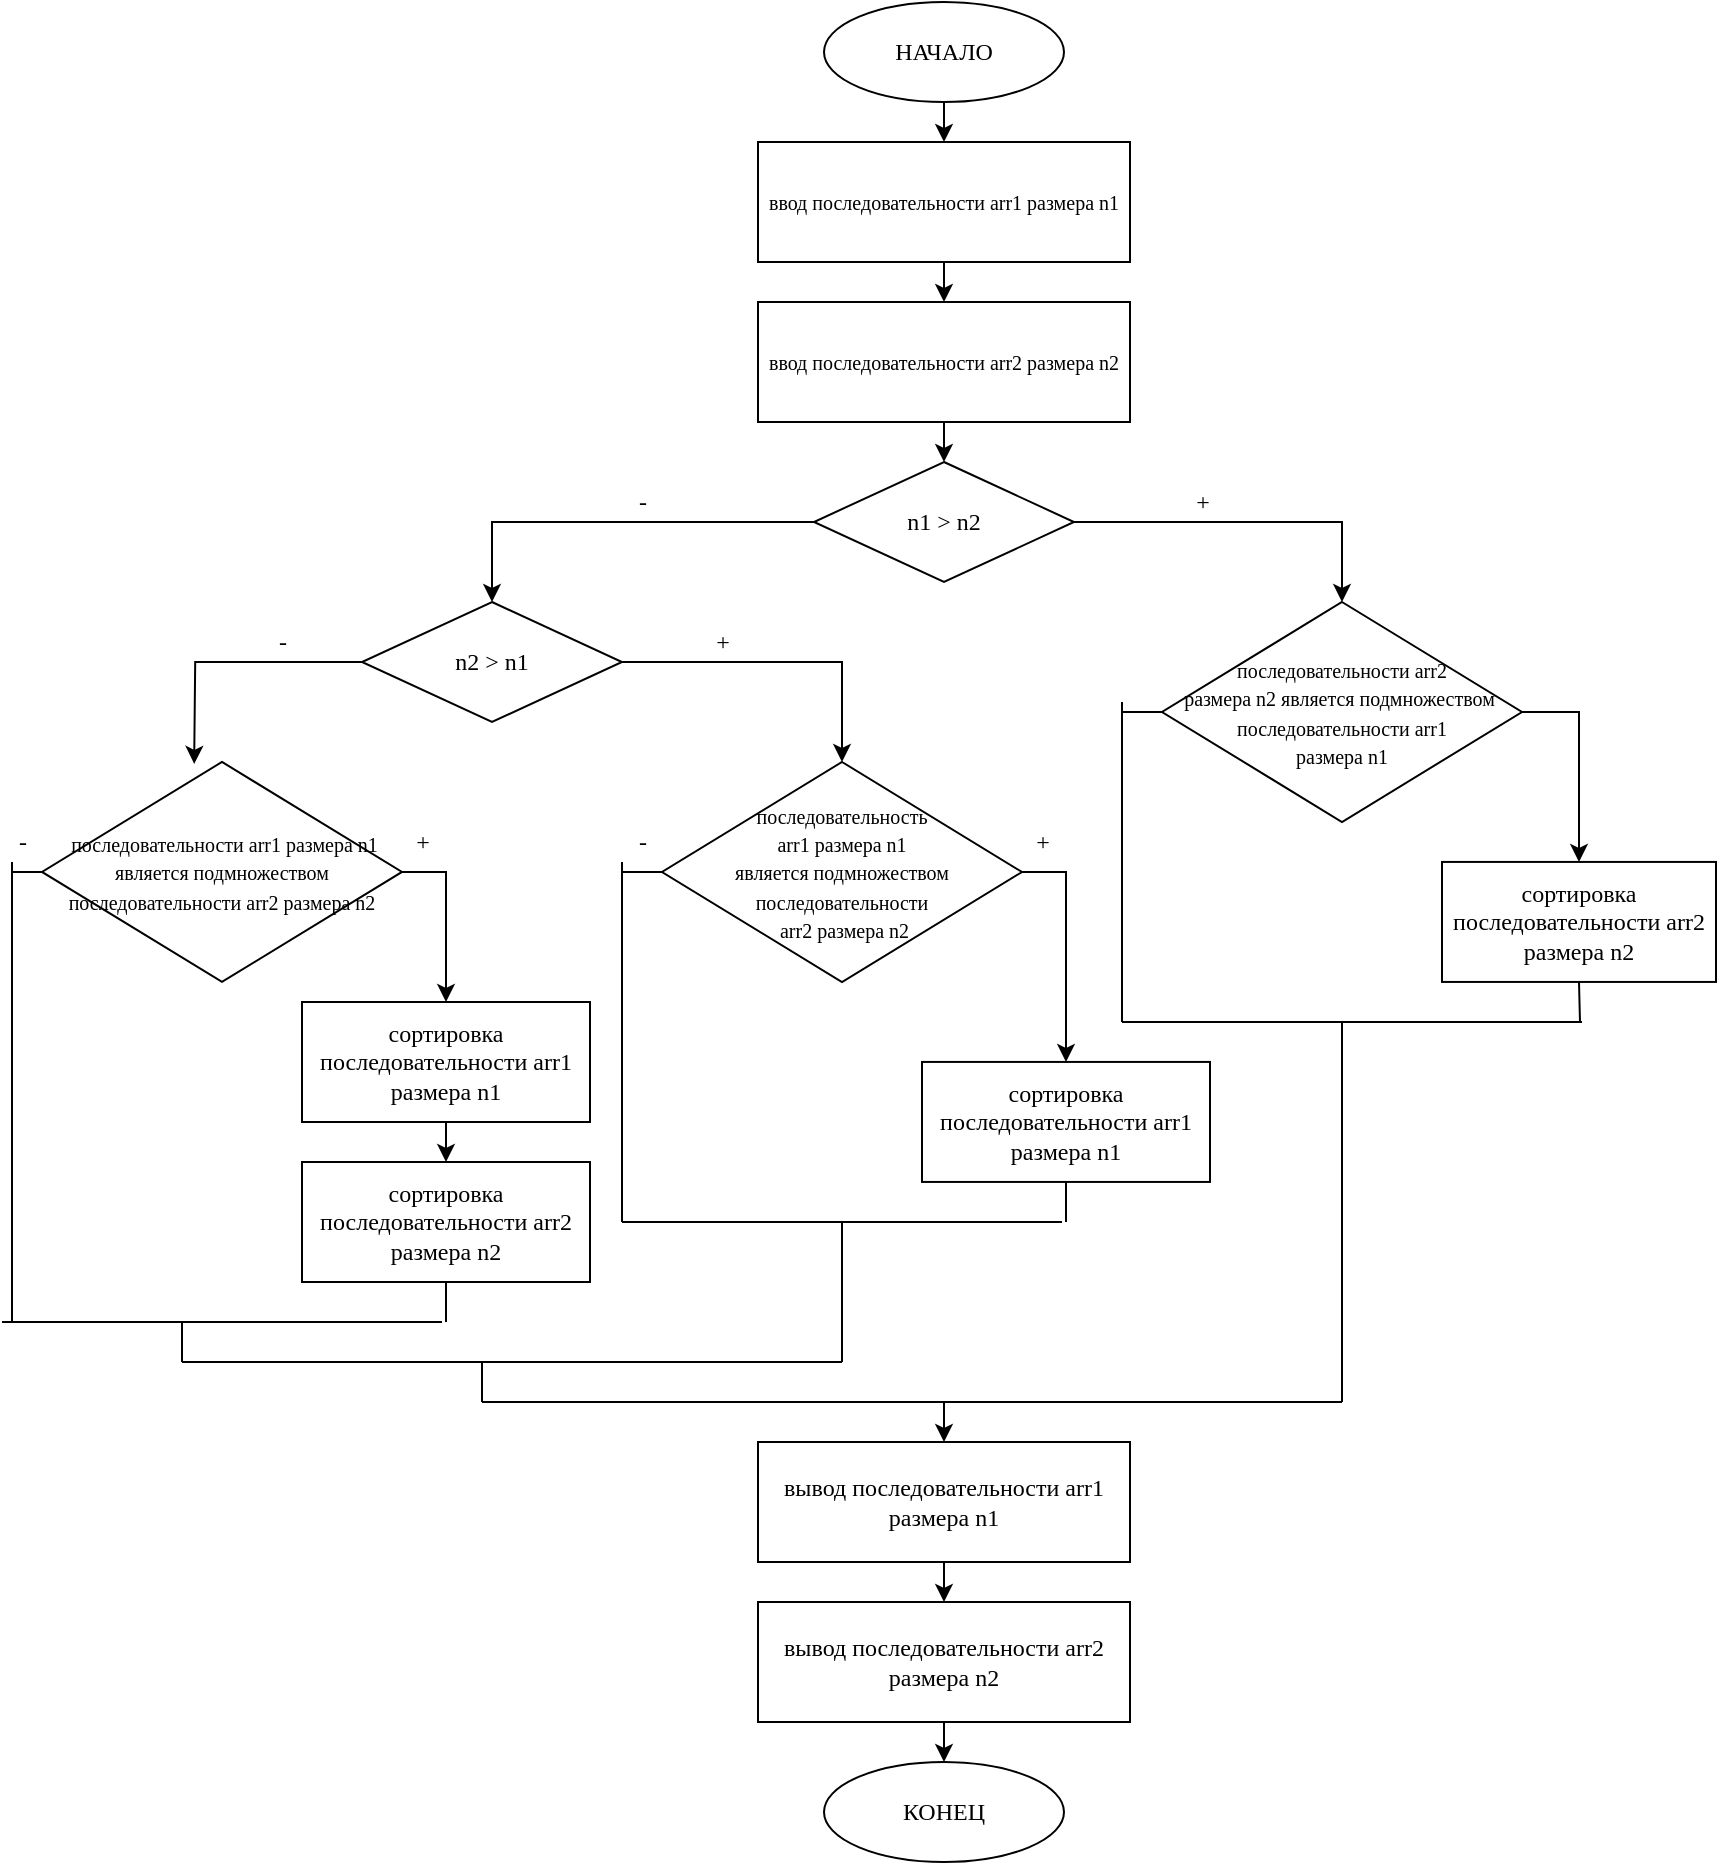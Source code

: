 <mxfile version="13.7.9" type="device"><diagram id="C5RBs43oDa-KdzZeNtuy" name="Page-1"><mxGraphModel dx="1038" dy="607" grid="1" gridSize="10" guides="1" tooltips="1" connect="1" arrows="1" fold="1" page="1" pageScale="1" pageWidth="827" pageHeight="1169" math="0" shadow="0"><root><mxCell id="WIyWlLk6GJQsqaUBKTNV-0"/><mxCell id="WIyWlLk6GJQsqaUBKTNV-1" parent="WIyWlLk6GJQsqaUBKTNV-0"/><mxCell id="cRzLFDGg09H-h5avVu-v-1" style="edgeStyle=orthogonalEdgeStyle;rounded=0;orthogonalLoop=1;jettySize=auto;html=1;exitX=0.5;exitY=1;exitDx=0;exitDy=0;entryX=0.5;entryY=0;entryDx=0;entryDy=0;" parent="WIyWlLk6GJQsqaUBKTNV-1" source="YQvYPrHu8vVZpCkomsbL-0" edge="1"><mxGeometry relative="1" as="geometry"><mxPoint x="471" y="70" as="targetPoint"/></mxGeometry></mxCell><mxCell id="YQvYPrHu8vVZpCkomsbL-0" value="&lt;font face=&quot;Lucida Console&quot;&gt;НАЧАЛО&lt;/font&gt;" style="ellipse;whiteSpace=wrap;html=1;" parent="WIyWlLk6GJQsqaUBKTNV-1" vertex="1"><mxGeometry x="411" width="120" height="50" as="geometry"/></mxCell><mxCell id="iJI4ktpJheiWDj3L0UaN-1" style="edgeStyle=orthogonalEdgeStyle;rounded=0;orthogonalLoop=1;jettySize=auto;html=1;exitX=0.5;exitY=1;exitDx=0;exitDy=0;entryX=0.5;entryY=0;entryDx=0;entryDy=0;" parent="WIyWlLk6GJQsqaUBKTNV-1" source="YQvYPrHu8vVZpCkomsbL-3" edge="1"><mxGeometry relative="1" as="geometry"><mxPoint x="471" y="150" as="targetPoint"/></mxGeometry></mxCell><mxCell id="YQvYPrHu8vVZpCkomsbL-3" value="&lt;font face=&quot;Lucida Console&quot; style=&quot;font-size: 10px&quot;&gt;ввод последовательности arr1 размера n1&lt;/font&gt;" style="rounded=0;whiteSpace=wrap;html=1;" parent="WIyWlLk6GJQsqaUBKTNV-1" vertex="1"><mxGeometry x="378" y="70" width="186" height="60" as="geometry"/></mxCell><mxCell id="iJI4ktpJheiWDj3L0UaN-3" style="edgeStyle=orthogonalEdgeStyle;rounded=0;orthogonalLoop=1;jettySize=auto;html=1;exitX=0.5;exitY=1;exitDx=0;exitDy=0;entryX=0.5;entryY=0;entryDx=0;entryDy=0;" parent="WIyWlLk6GJQsqaUBKTNV-1" source="YQvYPrHu8vVZpCkomsbL-4" target="-kZxtSm9DLS-2x9BwYPV-20" edge="1"><mxGeometry relative="1" as="geometry"/></mxCell><mxCell id="YQvYPrHu8vVZpCkomsbL-4" value="&lt;font style=&quot;font-size: 10px&quot; face=&quot;Lucida Console&quot;&gt;ввод последовательности arr2 размера n2&lt;/font&gt;" style="rounded=0;whiteSpace=wrap;html=1;" parent="WIyWlLk6GJQsqaUBKTNV-1" vertex="1"><mxGeometry x="378" y="150" width="186" height="60" as="geometry"/></mxCell><mxCell id="YQvYPrHu8vVZpCkomsbL-24" value="&lt;font face=&quot;Lucida Console&quot;&gt;КОНЕЦ&lt;/font&gt;" style="ellipse;whiteSpace=wrap;html=1;" parent="WIyWlLk6GJQsqaUBKTNV-1" vertex="1"><mxGeometry x="411" y="880" width="120" height="50" as="geometry"/></mxCell><mxCell id="-kZxtSm9DLS-2x9BwYPV-17" style="edgeStyle=orthogonalEdgeStyle;rounded=0;orthogonalLoop=1;jettySize=auto;html=1;exitX=0.5;exitY=1;exitDx=0;exitDy=0;entryX=0.5;entryY=0;entryDx=0;entryDy=0;" parent="WIyWlLk6GJQsqaUBKTNV-1" source="-kZxtSm9DLS-2x9BwYPV-13" target="-kZxtSm9DLS-2x9BwYPV-16" edge="1"><mxGeometry relative="1" as="geometry"/></mxCell><mxCell id="-kZxtSm9DLS-2x9BwYPV-13" value="&lt;font face=&quot;Lucida Console&quot;&gt;вывод последовательности arr1 размера n1&lt;/font&gt;" style="rounded=0;whiteSpace=wrap;html=1;" parent="WIyWlLk6GJQsqaUBKTNV-1" vertex="1"><mxGeometry x="378" y="720" width="186" height="60" as="geometry"/></mxCell><mxCell id="-kZxtSm9DLS-2x9BwYPV-18" style="edgeStyle=orthogonalEdgeStyle;rounded=0;orthogonalLoop=1;jettySize=auto;html=1;exitX=0.5;exitY=1;exitDx=0;exitDy=0;entryX=0.5;entryY=0;entryDx=0;entryDy=0;" parent="WIyWlLk6GJQsqaUBKTNV-1" source="-kZxtSm9DLS-2x9BwYPV-16" edge="1"><mxGeometry relative="1" as="geometry"><mxPoint x="471" y="880" as="targetPoint"/></mxGeometry></mxCell><mxCell id="-kZxtSm9DLS-2x9BwYPV-16" value="&lt;font face=&quot;Lucida Console&quot;&gt;вывод последовательности arr2 размера n2&lt;/font&gt;" style="rounded=0;whiteSpace=wrap;html=1;" parent="WIyWlLk6GJQsqaUBKTNV-1" vertex="1"><mxGeometry x="378" y="800" width="186" height="60" as="geometry"/></mxCell><mxCell id="-kZxtSm9DLS-2x9BwYPV-36" style="edgeStyle=orthogonalEdgeStyle;rounded=0;orthogonalLoop=1;jettySize=auto;html=1;exitX=0;exitY=0.5;exitDx=0;exitDy=0;entryX=0.5;entryY=0;entryDx=0;entryDy=0;" parent="WIyWlLk6GJQsqaUBKTNV-1" source="-kZxtSm9DLS-2x9BwYPV-20" target="-kZxtSm9DLS-2x9BwYPV-35" edge="1"><mxGeometry relative="1" as="geometry"/></mxCell><mxCell id="K4EIyhGeYzJR7H4LE_eX-0" style="edgeStyle=orthogonalEdgeStyle;rounded=0;orthogonalLoop=1;jettySize=auto;html=1;exitX=1;exitY=0.5;exitDx=0;exitDy=0;entryX=0.5;entryY=0;entryDx=0;entryDy=0;" parent="WIyWlLk6GJQsqaUBKTNV-1" source="-kZxtSm9DLS-2x9BwYPV-20" target="-kZxtSm9DLS-2x9BwYPV-23" edge="1"><mxGeometry relative="1" as="geometry"/></mxCell><mxCell id="-kZxtSm9DLS-2x9BwYPV-20" value="&lt;font face=&quot;Lucida Console&quot;&gt;n1 &amp;gt; n2&lt;/font&gt;" style="rhombus;whiteSpace=wrap;html=1;" parent="WIyWlLk6GJQsqaUBKTNV-1" vertex="1"><mxGeometry x="406" y="230" width="130" height="60" as="geometry"/></mxCell><mxCell id="-kZxtSm9DLS-2x9BwYPV-89" style="edgeStyle=orthogonalEdgeStyle;rounded=0;orthogonalLoop=1;jettySize=auto;html=1;exitX=1;exitY=0.5;exitDx=0;exitDy=0;entryX=0.5;entryY=0;entryDx=0;entryDy=0;" parent="WIyWlLk6GJQsqaUBKTNV-1" source="-kZxtSm9DLS-2x9BwYPV-23" target="-kZxtSm9DLS-2x9BwYPV-24" edge="1"><mxGeometry relative="1" as="geometry"/></mxCell><mxCell id="-kZxtSm9DLS-2x9BwYPV-23" value="&lt;font style=&quot;font-size: 10px&quot;&gt;&lt;span style=&quot;font-family: &amp;#34;lucida console&amp;#34;&quot;&gt;последовательности arr2 &lt;br&gt;размера n2 является подмножеством&amp;nbsp;&lt;br&gt;последовательности arr1 &lt;br&gt;размера n1&lt;/span&gt;&lt;/font&gt;" style="rhombus;whiteSpace=wrap;html=1;" parent="WIyWlLk6GJQsqaUBKTNV-1" vertex="1"><mxGeometry x="580" y="300" width="180" height="110" as="geometry"/></mxCell><mxCell id="-kZxtSm9DLS-2x9BwYPV-24" value="&lt;font face=&quot;Lucida Console&quot;&gt;сортировка последовательности arr2 размера n2&lt;/font&gt;" style="rounded=0;whiteSpace=wrap;html=1;" parent="WIyWlLk6GJQsqaUBKTNV-1" vertex="1"><mxGeometry x="720" y="429.97" width="137" height="60" as="geometry"/></mxCell><mxCell id="-kZxtSm9DLS-2x9BwYPV-39" style="edgeStyle=orthogonalEdgeStyle;rounded=0;orthogonalLoop=1;jettySize=auto;html=1;exitX=1;exitY=0.5;exitDx=0;exitDy=0;entryX=0.5;entryY=0;entryDx=0;entryDy=0;" parent="WIyWlLk6GJQsqaUBKTNV-1" source="-kZxtSm9DLS-2x9BwYPV-35" target="-kZxtSm9DLS-2x9BwYPV-42" edge="1"><mxGeometry relative="1" as="geometry"><mxPoint x="420" y="380" as="targetPoint"/></mxGeometry></mxCell><mxCell id="-kZxtSm9DLS-2x9BwYPV-41" style="edgeStyle=orthogonalEdgeStyle;rounded=0;orthogonalLoop=1;jettySize=auto;html=1;exitX=0;exitY=0.5;exitDx=0;exitDy=0;entryX=0.414;entryY=0.016;entryDx=0;entryDy=0;entryPerimeter=0;" parent="WIyWlLk6GJQsqaUBKTNV-1" source="-kZxtSm9DLS-2x9BwYPV-35" edge="1"><mxGeometry relative="1" as="geometry"><mxPoint x="96.08" y="380.96" as="targetPoint"/></mxGeometry></mxCell><mxCell id="-kZxtSm9DLS-2x9BwYPV-35" value="&lt;font face=&quot;Lucida Console&quot;&gt;n2 &amp;gt; n1&lt;/font&gt;" style="rhombus;whiteSpace=wrap;html=1;" parent="WIyWlLk6GJQsqaUBKTNV-1" vertex="1"><mxGeometry x="180" y="300" width="130" height="60" as="geometry"/></mxCell><mxCell id="-kZxtSm9DLS-2x9BwYPV-51" style="edgeStyle=orthogonalEdgeStyle;rounded=0;orthogonalLoop=1;jettySize=auto;html=1;exitX=1;exitY=0.5;exitDx=0;exitDy=0;entryX=0.5;entryY=0;entryDx=0;entryDy=0;" parent="WIyWlLk6GJQsqaUBKTNV-1" source="-kZxtSm9DLS-2x9BwYPV-42" target="-kZxtSm9DLS-2x9BwYPV-44" edge="1"><mxGeometry relative="1" as="geometry"/></mxCell><mxCell id="-kZxtSm9DLS-2x9BwYPV-42" value="&lt;span style=&quot;font-family: &amp;#34;lucida console&amp;#34; ; font-size: 10px&quot;&gt;последовательность &lt;br&gt;arr1 размера n1 &lt;br&gt;является подмножеством последовательности&lt;br&gt;&amp;nbsp;arr2 размера n2&lt;/span&gt;" style="rhombus;whiteSpace=wrap;html=1;" parent="WIyWlLk6GJQsqaUBKTNV-1" vertex="1"><mxGeometry x="330" y="380" width="180" height="110" as="geometry"/></mxCell><mxCell id="-kZxtSm9DLS-2x9BwYPV-44" value="&lt;font face=&quot;Lucida Console&quot;&gt;сортировка последовательности arr1 размера n1&lt;/font&gt;" style="rounded=0;whiteSpace=wrap;html=1;" parent="WIyWlLk6GJQsqaUBKTNV-1" vertex="1"><mxGeometry x="460" y="529.97" width="144" height="60" as="geometry"/></mxCell><mxCell id="-kZxtSm9DLS-2x9BwYPV-55" style="edgeStyle=orthogonalEdgeStyle;rounded=0;orthogonalLoop=1;jettySize=auto;html=1;exitX=1;exitY=0.5;exitDx=0;exitDy=0;entryX=0.5;entryY=0;entryDx=0;entryDy=0;" parent="WIyWlLk6GJQsqaUBKTNV-1" source="-kZxtSm9DLS-2x9BwYPV-47" target="-kZxtSm9DLS-2x9BwYPV-53" edge="1"><mxGeometry relative="1" as="geometry"/></mxCell><mxCell id="-kZxtSm9DLS-2x9BwYPV-47" value="&lt;span style=&quot;font-family: &amp;#34;lucida console&amp;#34; ; font-size: 10px&quot;&gt;&amp;nbsp;последовательности arr1 размера n1&lt;br&gt;является подмножеством последовательности arr2 размера n2&lt;/span&gt;" style="rhombus;whiteSpace=wrap;html=1;" parent="WIyWlLk6GJQsqaUBKTNV-1" vertex="1"><mxGeometry x="20" y="379.97" width="180" height="110" as="geometry"/></mxCell><mxCell id="-kZxtSm9DLS-2x9BwYPV-56" style="edgeStyle=orthogonalEdgeStyle;rounded=0;orthogonalLoop=1;jettySize=auto;html=1;exitX=0.5;exitY=1;exitDx=0;exitDy=0;entryX=0.5;entryY=0;entryDx=0;entryDy=0;" parent="WIyWlLk6GJQsqaUBKTNV-1" source="-kZxtSm9DLS-2x9BwYPV-53" target="-kZxtSm9DLS-2x9BwYPV-54" edge="1"><mxGeometry relative="1" as="geometry"/></mxCell><mxCell id="-kZxtSm9DLS-2x9BwYPV-53" value="&lt;font face=&quot;Lucida Console&quot;&gt;сортировка последовательности arr1 размера n1&lt;/font&gt;" style="rounded=0;whiteSpace=wrap;html=1;" parent="WIyWlLk6GJQsqaUBKTNV-1" vertex="1"><mxGeometry x="150" y="500" width="144" height="60" as="geometry"/></mxCell><mxCell id="-kZxtSm9DLS-2x9BwYPV-54" value="&lt;font face=&quot;Lucida Console&quot;&gt;сортировка последовательности arr2 размера n2&lt;/font&gt;" style="rounded=0;whiteSpace=wrap;html=1;" parent="WIyWlLk6GJQsqaUBKTNV-1" vertex="1"><mxGeometry x="150" y="580" width="144" height="60" as="geometry"/></mxCell><mxCell id="-kZxtSm9DLS-2x9BwYPV-57" value="" style="endArrow=none;html=1;entryX=0;entryY=0.5;entryDx=0;entryDy=0;" parent="WIyWlLk6GJQsqaUBKTNV-1" target="-kZxtSm9DLS-2x9BwYPV-47" edge="1"><mxGeometry width="50" height="50" relative="1" as="geometry"><mxPoint x="5" y="435" as="sourcePoint"/><mxPoint x="470" y="609.97" as="targetPoint"/></mxGeometry></mxCell><mxCell id="-kZxtSm9DLS-2x9BwYPV-58" value="" style="endArrow=none;html=1;" parent="WIyWlLk6GJQsqaUBKTNV-1" edge="1"><mxGeometry width="50" height="50" relative="1" as="geometry"><mxPoint x="5" y="660" as="sourcePoint"/><mxPoint x="5" y="430" as="targetPoint"/></mxGeometry></mxCell><mxCell id="-kZxtSm9DLS-2x9BwYPV-61" value="" style="endArrow=none;html=1;entryX=0.5;entryY=1;entryDx=0;entryDy=0;" parent="WIyWlLk6GJQsqaUBKTNV-1" target="-kZxtSm9DLS-2x9BwYPV-54" edge="1"><mxGeometry width="50" height="50" relative="1" as="geometry"><mxPoint x="222" y="660" as="sourcePoint"/><mxPoint x="470" y="539.97" as="targetPoint"/></mxGeometry></mxCell><mxCell id="-kZxtSm9DLS-2x9BwYPV-62" value="" style="endArrow=none;html=1;" parent="WIyWlLk6GJQsqaUBKTNV-1" edge="1"><mxGeometry width="50" height="50" relative="1" as="geometry"><mxPoint y="660" as="sourcePoint"/><mxPoint x="220" y="660" as="targetPoint"/></mxGeometry></mxCell><mxCell id="-kZxtSm9DLS-2x9BwYPV-63" value="" style="endArrow=none;html=1;" parent="WIyWlLk6GJQsqaUBKTNV-1" edge="1"><mxGeometry width="50" height="50" relative="1" as="geometry"><mxPoint x="90" y="660" as="sourcePoint"/><mxPoint x="90" y="680" as="targetPoint"/></mxGeometry></mxCell><mxCell id="-kZxtSm9DLS-2x9BwYPV-65" value="" style="endArrow=none;html=1;entryX=0;entryY=0.5;entryDx=0;entryDy=0;" parent="WIyWlLk6GJQsqaUBKTNV-1" target="-kZxtSm9DLS-2x9BwYPV-42" edge="1"><mxGeometry width="50" height="50" relative="1" as="geometry"><mxPoint x="310" y="435" as="sourcePoint"/><mxPoint x="470" y="539.97" as="targetPoint"/></mxGeometry></mxCell><mxCell id="-kZxtSm9DLS-2x9BwYPV-66" value="" style="endArrow=none;html=1;" parent="WIyWlLk6GJQsqaUBKTNV-1" edge="1"><mxGeometry width="50" height="50" relative="1" as="geometry"><mxPoint x="310" y="610" as="sourcePoint"/><mxPoint x="310" y="430" as="targetPoint"/></mxGeometry></mxCell><mxCell id="-kZxtSm9DLS-2x9BwYPV-67" value="" style="endArrow=none;html=1;entryX=0.5;entryY=1;entryDx=0;entryDy=0;" parent="WIyWlLk6GJQsqaUBKTNV-1" target="-kZxtSm9DLS-2x9BwYPV-44" edge="1"><mxGeometry width="50" height="50" relative="1" as="geometry"><mxPoint x="532" y="610" as="sourcePoint"/><mxPoint x="510" y="589.97" as="targetPoint"/></mxGeometry></mxCell><mxCell id="-kZxtSm9DLS-2x9BwYPV-68" value="" style="endArrow=none;html=1;" parent="WIyWlLk6GJQsqaUBKTNV-1" edge="1"><mxGeometry width="50" height="50" relative="1" as="geometry"><mxPoint x="310" y="610" as="sourcePoint"/><mxPoint x="530" y="610" as="targetPoint"/></mxGeometry></mxCell><mxCell id="-kZxtSm9DLS-2x9BwYPV-69" value="" style="endArrow=none;html=1;" parent="WIyWlLk6GJQsqaUBKTNV-1" edge="1"><mxGeometry width="50" height="50" relative="1" as="geometry"><mxPoint x="420" y="610" as="sourcePoint"/><mxPoint x="420" y="680" as="targetPoint"/></mxGeometry></mxCell><mxCell id="-kZxtSm9DLS-2x9BwYPV-70" value="" style="endArrow=none;html=1;" parent="WIyWlLk6GJQsqaUBKTNV-1" edge="1"><mxGeometry width="50" height="50" relative="1" as="geometry"><mxPoint x="90" y="680" as="sourcePoint"/><mxPoint x="420" y="680" as="targetPoint"/></mxGeometry></mxCell><mxCell id="-kZxtSm9DLS-2x9BwYPV-71" value="" style="endArrow=none;html=1;" parent="WIyWlLk6GJQsqaUBKTNV-1" edge="1"><mxGeometry width="50" height="50" relative="1" as="geometry"><mxPoint x="240" y="700" as="sourcePoint"/><mxPoint x="240" y="680" as="targetPoint"/></mxGeometry></mxCell><mxCell id="-kZxtSm9DLS-2x9BwYPV-72" value="" style="endArrow=none;html=1;" parent="WIyWlLk6GJQsqaUBKTNV-1" edge="1"><mxGeometry width="50" height="50" relative="1" as="geometry"><mxPoint x="670" y="700" as="sourcePoint"/><mxPoint x="670" y="510" as="targetPoint"/></mxGeometry></mxCell><mxCell id="-kZxtSm9DLS-2x9BwYPV-73" value="" style="endArrow=none;html=1;" parent="WIyWlLk6GJQsqaUBKTNV-1" edge="1"><mxGeometry width="50" height="50" relative="1" as="geometry"><mxPoint x="240" y="700" as="sourcePoint"/><mxPoint x="670" y="700" as="targetPoint"/></mxGeometry></mxCell><mxCell id="-kZxtSm9DLS-2x9BwYPV-74" value="" style="endArrow=classic;html=1;entryX=0.5;entryY=0;entryDx=0;entryDy=0;" parent="WIyWlLk6GJQsqaUBKTNV-1" target="-kZxtSm9DLS-2x9BwYPV-13" edge="1"><mxGeometry width="50" height="50" relative="1" as="geometry"><mxPoint x="471" y="700" as="sourcePoint"/><mxPoint x="470" y="751.349" as="targetPoint"/></mxGeometry></mxCell><mxCell id="-kZxtSm9DLS-2x9BwYPV-75" value="&lt;font face=&quot;Lucida Console&quot;&gt;+&lt;/font&gt;" style="text;html=1;align=center;verticalAlign=middle;resizable=0;points=[];autosize=1;" parent="WIyWlLk6GJQsqaUBKTNV-1" vertex="1"><mxGeometry x="590" y="239.97" width="20" height="20" as="geometry"/></mxCell><mxCell id="-kZxtSm9DLS-2x9BwYPV-76" value="&lt;font face=&quot;Lucida Console&quot;&gt;-&lt;/font&gt;" style="text;html=1;align=center;verticalAlign=middle;resizable=0;points=[];autosize=1;" parent="WIyWlLk6GJQsqaUBKTNV-1" vertex="1"><mxGeometry x="310" y="239.97" width="20" height="20" as="geometry"/></mxCell><mxCell id="-kZxtSm9DLS-2x9BwYPV-77" value="&lt;font face=&quot;Lucida Console&quot;&gt;+&lt;/font&gt;" style="text;html=1;align=center;verticalAlign=middle;resizable=0;points=[];autosize=1;" parent="WIyWlLk6GJQsqaUBKTNV-1" vertex="1"><mxGeometry x="350" y="309.97" width="20" height="20" as="geometry"/></mxCell><mxCell id="-kZxtSm9DLS-2x9BwYPV-78" value="&lt;font face=&quot;Lucida Console&quot;&gt;-&lt;/font&gt;" style="text;html=1;align=center;verticalAlign=middle;resizable=0;points=[];autosize=1;" parent="WIyWlLk6GJQsqaUBKTNV-1" vertex="1"><mxGeometry x="130" y="309.97" width="20" height="20" as="geometry"/></mxCell><mxCell id="-kZxtSm9DLS-2x9BwYPV-79" value="&lt;font face=&quot;Lucida Console&quot;&gt;+&lt;/font&gt;" style="text;html=1;align=center;verticalAlign=middle;resizable=0;points=[];autosize=1;" parent="WIyWlLk6GJQsqaUBKTNV-1" vertex="1"><mxGeometry x="510" y="410" width="20" height="20" as="geometry"/></mxCell><mxCell id="-kZxtSm9DLS-2x9BwYPV-80" value="&lt;font face=&quot;Lucida Console&quot;&gt;-&lt;/font&gt;" style="text;html=1;align=center;verticalAlign=middle;resizable=0;points=[];autosize=1;" parent="WIyWlLk6GJQsqaUBKTNV-1" vertex="1"><mxGeometry x="310" y="410" width="20" height="20" as="geometry"/></mxCell><mxCell id="-kZxtSm9DLS-2x9BwYPV-81" value="&lt;font face=&quot;Lucida Console&quot;&gt;+&lt;/font&gt;" style="text;html=1;align=center;verticalAlign=middle;resizable=0;points=[];autosize=1;" parent="WIyWlLk6GJQsqaUBKTNV-1" vertex="1"><mxGeometry x="200" y="409.97" width="20" height="20" as="geometry"/></mxCell><mxCell id="-kZxtSm9DLS-2x9BwYPV-82" value="&lt;font face=&quot;Lucida Console&quot;&gt;-&lt;/font&gt;" style="text;html=1;align=center;verticalAlign=middle;resizable=0;points=[];autosize=1;" parent="WIyWlLk6GJQsqaUBKTNV-1" vertex="1"><mxGeometry y="409.97" width="20" height="20" as="geometry"/></mxCell><mxCell id="K4EIyhGeYzJR7H4LE_eX-2" value="" style="endArrow=none;html=1;entryX=0;entryY=0.5;entryDx=0;entryDy=0;" parent="WIyWlLk6GJQsqaUBKTNV-1" target="-kZxtSm9DLS-2x9BwYPV-23" edge="1"><mxGeometry width="50" height="50" relative="1" as="geometry"><mxPoint x="560" y="355" as="sourcePoint"/><mxPoint x="440" y="500" as="targetPoint"/></mxGeometry></mxCell><mxCell id="K4EIyhGeYzJR7H4LE_eX-3" value="" style="endArrow=none;html=1;" parent="WIyWlLk6GJQsqaUBKTNV-1" edge="1"><mxGeometry width="50" height="50" relative="1" as="geometry"><mxPoint x="560" y="510" as="sourcePoint"/><mxPoint x="560" y="350" as="targetPoint"/></mxGeometry></mxCell><mxCell id="K4EIyhGeYzJR7H4LE_eX-4" value="" style="endArrow=none;html=1;entryX=0.5;entryY=1;entryDx=0;entryDy=0;" parent="WIyWlLk6GJQsqaUBKTNV-1" target="-kZxtSm9DLS-2x9BwYPV-24" edge="1"><mxGeometry width="50" height="50" relative="1" as="geometry"><mxPoint x="789" y="510" as="sourcePoint"/><mxPoint x="440" y="500" as="targetPoint"/></mxGeometry></mxCell><mxCell id="K4EIyhGeYzJR7H4LE_eX-5" value="" style="endArrow=none;html=1;" parent="WIyWlLk6GJQsqaUBKTNV-1" edge="1"><mxGeometry width="50" height="50" relative="1" as="geometry"><mxPoint x="560" y="510" as="sourcePoint"/><mxPoint x="790" y="510" as="targetPoint"/></mxGeometry></mxCell></root></mxGraphModel></diagram></mxfile>